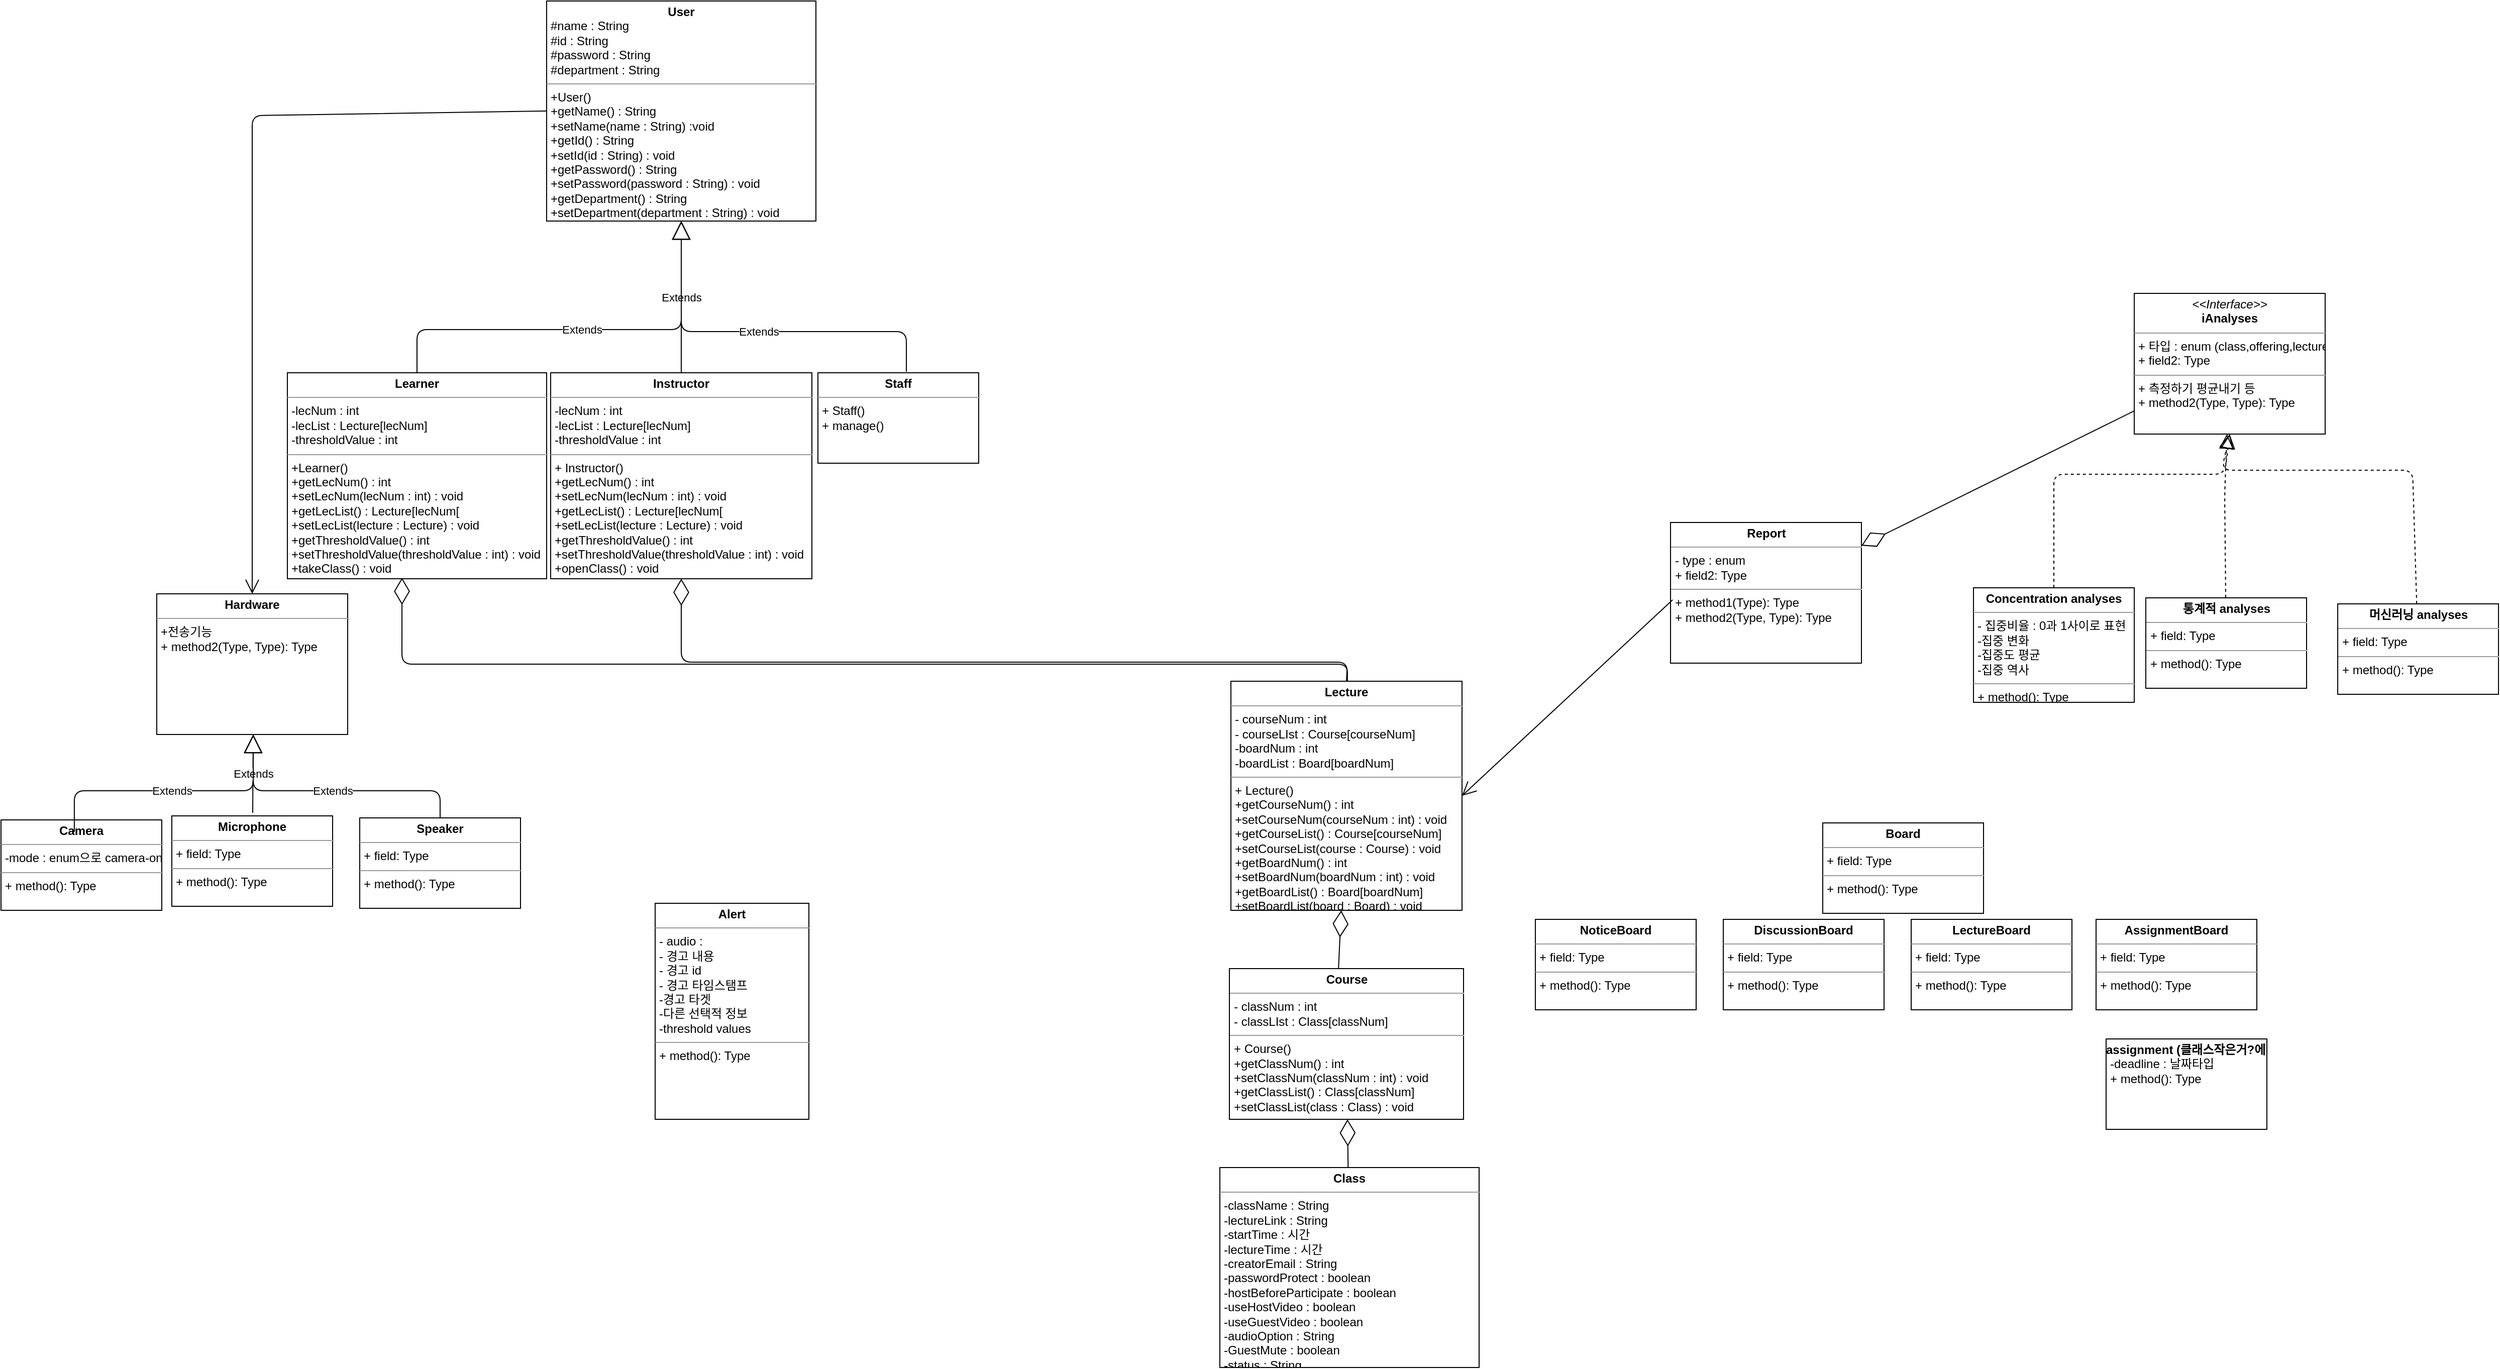 <mxfile version="13.7.5" type="github">
  <diagram id="C5RBs43oDa-KdzZeNtuy" name="Page-1">
    <mxGraphModel dx="2222" dy="1162" grid="0" gridSize="10" guides="1" tooltips="1" connect="1" arrows="1" fold="1" page="0" pageScale="1" pageWidth="827" pageHeight="1169" math="0" shadow="0">
      <root>
        <mxCell id="WIyWlLk6GJQsqaUBKTNV-0" />
        <mxCell id="WIyWlLk6GJQsqaUBKTNV-1" parent="WIyWlLk6GJQsqaUBKTNV-0" />
        <mxCell id="zkfFHV4jXpPFQw0GAbJ--16" value="" style="endArrow=block;endSize=10;endFill=0;shadow=0;strokeWidth=1;rounded=0;edgeStyle=elbowEdgeStyle;elbow=vertical;" parent="WIyWlLk6GJQsqaUBKTNV-1" source="zkfFHV4jXpPFQw0GAbJ--13" edge="1">
          <mxGeometry width="160" relative="1" as="geometry">
            <mxPoint x="210" y="373" as="sourcePoint" />
            <mxPoint x="300" y="258" as="targetPoint" />
          </mxGeometry>
        </mxCell>
        <mxCell id="x_yw0JGO0CKYukrU0RF4-1" value="&lt;p style=&quot;margin: 0px ; margin-top: 4px ; text-align: center&quot;&gt;&lt;b&gt;Learner&lt;/b&gt;&lt;/p&gt;&lt;hr size=&quot;1&quot;&gt;&lt;p style=&quot;margin: 0px ; margin-left: 4px&quot;&gt;-lecNum : int&lt;/p&gt;&lt;p style=&quot;margin: 0px ; margin-left: 4px&quot;&gt;-lecList : Lecture[lecNum]&lt;/p&gt;&lt;p style=&quot;margin: 0px ; margin-left: 4px&quot;&gt;-thresholdValue : int&lt;br&gt;&lt;/p&gt;&lt;hr size=&quot;1&quot;&gt;&lt;p style=&quot;margin: 0px ; margin-left: 4px&quot;&gt;+Learner()&lt;/p&gt;&lt;p style=&quot;margin: 0px ; margin-left: 4px&quot;&gt;+getLecNum() : int&lt;/p&gt;&lt;p style=&quot;margin: 0px ; margin-left: 4px&quot;&gt;+setLecNum(lecNum : int) : void&lt;/p&gt;&lt;p style=&quot;margin: 0px ; margin-left: 4px&quot;&gt;+getLecList() : Lecture[lecNum[&lt;/p&gt;&lt;p style=&quot;margin: 0px ; margin-left: 4px&quot;&gt;+setLecList(lecture : Lecture) : void&lt;/p&gt;&lt;p style=&quot;margin: 0px 0px 0px 4px&quot;&gt;+getThresholdValue() : int&lt;/p&gt;&lt;p style=&quot;margin: 0px 0px 0px 4px&quot;&gt;+setThresholdValue(thresholdValue : int) : void&lt;/p&gt;&lt;p style=&quot;margin: 0px 0px 0px 4px&quot;&gt;+takeClass() : void&lt;/p&gt;" style="verticalAlign=top;align=left;overflow=fill;fontSize=12;fontFamily=Helvetica;html=1;" vertex="1" parent="WIyWlLk6GJQsqaUBKTNV-1">
          <mxGeometry x="-156" y="223" width="258" height="205" as="geometry" />
        </mxCell>
        <mxCell id="x_yw0JGO0CKYukrU0RF4-2" value="&lt;p style=&quot;margin: 0px ; margin-top: 4px ; text-align: center&quot;&gt;&lt;b&gt;Instructor&lt;/b&gt;&lt;/p&gt;&lt;hr size=&quot;1&quot;&gt;&lt;p style=&quot;margin: 0px 0px 0px 4px&quot;&gt;-lecNum : int&lt;/p&gt;&lt;p style=&quot;margin: 0px ; margin-left: 4px&quot;&gt;&lt;span&gt;-lecList : Lecture[lecNum]&lt;/span&gt;&lt;/p&gt;&lt;p style=&quot;margin: 0px ; margin-left: 4px&quot;&gt;&lt;span&gt;-thresholdValue : int&lt;/span&gt;&lt;br&gt;&lt;/p&gt;&lt;hr size=&quot;1&quot;&gt;&lt;p style=&quot;margin: 0px ; margin-left: 4px&quot;&gt;+ Instructor()&lt;/p&gt;&lt;p style=&quot;margin: 0px 0px 0px 4px&quot;&gt;+getLecNum() : int&lt;/p&gt;&lt;p style=&quot;margin: 0px 0px 0px 4px&quot;&gt;+setLecNum(lecNum : int) : void&lt;/p&gt;&lt;p style=&quot;margin: 0px 0px 0px 4px&quot;&gt;+getLecList() : Lecture[lecNum[&lt;/p&gt;&lt;p style=&quot;margin: 0px 0px 0px 4px&quot;&gt;+setLecList(lecture : Lecture) : void&lt;/p&gt;&lt;p style=&quot;margin: 0px 0px 0px 4px&quot;&gt;+getThresholdValue() : int&lt;/p&gt;&lt;p style=&quot;margin: 0px 0px 0px 4px&quot;&gt;+setThresholdValue(thresholdValue : int) : void&lt;/p&gt;&lt;p style=&quot;margin: 0px 0px 0px 4px&quot;&gt;+openClass() : void&lt;/p&gt;" style="verticalAlign=top;align=left;overflow=fill;fontSize=12;fontFamily=Helvetica;html=1;" vertex="1" parent="WIyWlLk6GJQsqaUBKTNV-1">
          <mxGeometry x="106" y="223" width="260" height="205" as="geometry" />
        </mxCell>
        <mxCell id="x_yw0JGO0CKYukrU0RF4-4" value="&lt;p style=&quot;margin: 0px ; margin-top: 4px ; text-align: center&quot;&gt;&lt;b&gt;User&lt;/b&gt;&lt;/p&gt;&lt;p style=&quot;margin: 0px ; margin-left: 4px&quot;&gt;#name : String&lt;/p&gt;&lt;p style=&quot;margin: 0px ; margin-left: 4px&quot;&gt;#id : String&lt;/p&gt;&lt;p style=&quot;margin: 0px ; margin-left: 4px&quot;&gt;#password : String&lt;/p&gt;&lt;p style=&quot;margin: 0px ; margin-left: 4px&quot;&gt;#department : String&lt;br&gt;&lt;/p&gt;&lt;hr size=&quot;1&quot;&gt;&lt;p style=&quot;margin: 0px ; margin-left: 4px&quot;&gt;+User()&lt;/p&gt;&lt;p style=&quot;margin: 0px ; margin-left: 4px&quot;&gt;+getName() : String&lt;/p&gt;&lt;p style=&quot;margin: 0px ; margin-left: 4px&quot;&gt;+setName(name : String) :void&lt;/p&gt;&lt;p style=&quot;margin: 0px ; margin-left: 4px&quot;&gt;+getId() : String&lt;/p&gt;&lt;p style=&quot;margin: 0px ; margin-left: 4px&quot;&gt;+setId(id : String) : void&lt;/p&gt;&lt;p style=&quot;margin: 0px ; margin-left: 4px&quot;&gt;+getPassword() : String&lt;/p&gt;&lt;p style=&quot;margin: 0px ; margin-left: 4px&quot;&gt;+setPassword(password : String) : void&lt;/p&gt;&lt;p style=&quot;margin: 0px ; margin-left: 4px&quot;&gt;+getDepartment() : String&lt;/p&gt;&lt;p style=&quot;margin: 0px ; margin-left: 4px&quot;&gt;+setDepartment(department : String) : void&lt;/p&gt;&lt;p style=&quot;margin: 0px ; margin-left: 4px&quot;&gt;&lt;br&gt;&lt;/p&gt;" style="verticalAlign=top;align=left;overflow=fill;fontSize=12;fontFamily=Helvetica;html=1;" vertex="1" parent="WIyWlLk6GJQsqaUBKTNV-1">
          <mxGeometry x="102" y="-147" width="268" height="219" as="geometry" />
        </mxCell>
        <mxCell id="x_yw0JGO0CKYukrU0RF4-3" value="&lt;p style=&quot;margin: 0px ; margin-top: 4px ; text-align: center&quot;&gt;&lt;b&gt;Staff&lt;/b&gt;&lt;/p&gt;&lt;hr size=&quot;1&quot;&gt;&lt;p style=&quot;margin: 0px ; margin-left: 4px&quot;&gt;+ Staff()&lt;/p&gt;&lt;p style=&quot;margin: 0px ; margin-left: 4px&quot;&gt;+ manage()&lt;/p&gt;" style="verticalAlign=top;align=left;overflow=fill;fontSize=12;fontFamily=Helvetica;html=1;" vertex="1" parent="WIyWlLk6GJQsqaUBKTNV-1">
          <mxGeometry x="372" y="223" width="160" height="90" as="geometry" />
        </mxCell>
        <mxCell id="x_yw0JGO0CKYukrU0RF4-9" value="&lt;p style=&quot;margin: 0px ; margin-top: 4px ; text-align: center&quot;&gt;&lt;b&gt;assignment (클래스작은거?에 포함돼야함)&lt;/b&gt;&lt;/p&gt;&lt;p style=&quot;margin: 0px ; margin-left: 4px&quot;&gt;-deadline : 날짜타입&lt;/p&gt;&lt;p style=&quot;margin: 0px ; margin-left: 4px&quot;&gt;&lt;span&gt;+ method(): Type&lt;/span&gt;&lt;/p&gt;" style="verticalAlign=top;align=left;overflow=fill;fontSize=12;fontFamily=Helvetica;html=1;" vertex="1" parent="WIyWlLk6GJQsqaUBKTNV-1">
          <mxGeometry x="1654" y="886" width="160" height="90" as="geometry" />
        </mxCell>
        <mxCell id="x_yw0JGO0CKYukrU0RF4-10" value="&lt;p style=&quot;margin: 0px ; margin-top: 4px ; text-align: center&quot;&gt;&lt;b&gt;Course&lt;/b&gt;&lt;/p&gt;&lt;hr size=&quot;1&quot;&gt;&lt;p style=&quot;margin: 0px 0px 0px 4px&quot;&gt;- classNum : int&lt;/p&gt;&lt;p style=&quot;margin: 0px 0px 0px 4px&quot;&gt;- classLIst : Class[classNum]&lt;/p&gt;&lt;hr size=&quot;1&quot;&gt;&lt;p style=&quot;margin: 0px ; margin-left: 4px&quot;&gt;+ Course()&lt;/p&gt;&lt;p style=&quot;margin: 0px 0px 0px 4px&quot;&gt;+getClassNum() : int&lt;/p&gt;&lt;p style=&quot;margin: 0px 0px 0px 4px&quot;&gt;+setClassNum(classNum : int) : void&lt;/p&gt;&lt;p style=&quot;margin: 0px 0px 0px 4px&quot;&gt;+getClassList() : Class[classNum]&lt;/p&gt;&lt;p style=&quot;margin: 0px 0px 0px 4px&quot;&gt;+setClassList(class : Class) : void&lt;/p&gt;" style="verticalAlign=top;align=left;overflow=fill;fontSize=12;fontFamily=Helvetica;html=1;" vertex="1" parent="WIyWlLk6GJQsqaUBKTNV-1">
          <mxGeometry x="781.5" y="816" width="233" height="150" as="geometry" />
        </mxCell>
        <mxCell id="x_yw0JGO0CKYukrU0RF4-12" value="&lt;p style=&quot;margin: 0px ; margin-top: 4px ; text-align: center&quot;&gt;&lt;b&gt;Class&lt;/b&gt;&lt;/p&gt;&lt;hr size=&quot;1&quot;&gt;&lt;p style=&quot;margin: 0px ; margin-left: 4px&quot;&gt;-className : String&lt;/p&gt;&lt;p style=&quot;margin: 0px ; margin-left: 4px&quot;&gt;-lectureLink : String&lt;/p&gt;&lt;p style=&quot;margin: 0px ; margin-left: 4px&quot;&gt;-startTime : 시간&lt;/p&gt;&lt;p style=&quot;margin: 0px ; margin-left: 4px&quot;&gt;-lectureTime : 시간&lt;/p&gt;&lt;p style=&quot;margin: 0px ; margin-left: 4px&quot;&gt;-creatorEmail : String&lt;/p&gt;&lt;p style=&quot;margin: 0px ; margin-left: 4px&quot;&gt;-passwordProtect : boolean&lt;/p&gt;&lt;p style=&quot;margin: 0px ; margin-left: 4px&quot;&gt;-hostBeforeParticipate : boolean&lt;/p&gt;&lt;p style=&quot;margin: 0px ; margin-left: 4px&quot;&gt;-useHostVideo : boolean&lt;/p&gt;&lt;p style=&quot;margin: 0px ; margin-left: 4px&quot;&gt;-useGuestVideo : boolean&lt;/p&gt;&lt;p style=&quot;margin: 0px ; margin-left: 4px&quot;&gt;-audioOption : String&lt;/p&gt;&lt;p style=&quot;margin: 0px ; margin-left: 4px&quot;&gt;-GuestMute : boolean&lt;/p&gt;&lt;p style=&quot;margin: 0px ; margin-left: 4px&quot;&gt;-status : String&lt;/p&gt;&lt;hr size=&quot;1&quot;&gt;&lt;p style=&quot;margin: 0px ; margin-left: 4px&quot;&gt;+ Class()&lt;/p&gt;&lt;p style=&quot;margin: 0px 0px 0px 4px&quot;&gt;&lt;br&gt;&lt;/p&gt;" style="verticalAlign=top;align=left;overflow=fill;fontSize=12;fontFamily=Helvetica;html=1;" vertex="1" parent="WIyWlLk6GJQsqaUBKTNV-1">
          <mxGeometry x="772" y="1014" width="258" height="199" as="geometry" />
        </mxCell>
        <mxCell id="x_yw0JGO0CKYukrU0RF4-18" value="&lt;p style=&quot;margin: 0px ; margin-top: 4px ; text-align: center&quot;&gt;&lt;b&gt;Hardware&lt;/b&gt;&lt;/p&gt;&lt;hr size=&quot;1&quot;&gt;&lt;p style=&quot;margin: 0px ; margin-left: 4px&quot;&gt;+전송기능&lt;br&gt;+ method2(Type, Type): Type&lt;/p&gt;" style="verticalAlign=top;align=left;overflow=fill;fontSize=12;fontFamily=Helvetica;html=1;" vertex="1" parent="WIyWlLk6GJQsqaUBKTNV-1">
          <mxGeometry x="-286" y="443" width="190" height="140" as="geometry" />
        </mxCell>
        <mxCell id="x_yw0JGO0CKYukrU0RF4-20" value="&lt;p style=&quot;margin: 0px ; margin-top: 4px ; text-align: center&quot;&gt;&lt;b&gt;Speaker&lt;/b&gt;&lt;/p&gt;&lt;hr size=&quot;1&quot;&gt;&lt;p style=&quot;margin: 0px ; margin-left: 4px&quot;&gt;+ field: Type&lt;/p&gt;&lt;hr size=&quot;1&quot;&gt;&lt;p style=&quot;margin: 0px ; margin-left: 4px&quot;&gt;+ method(): Type&lt;/p&gt;" style="verticalAlign=top;align=left;overflow=fill;fontSize=12;fontFamily=Helvetica;html=1;" vertex="1" parent="WIyWlLk6GJQsqaUBKTNV-1">
          <mxGeometry x="-84" y="666" width="160" height="90" as="geometry" />
        </mxCell>
        <mxCell id="x_yw0JGO0CKYukrU0RF4-21" value="&lt;p style=&quot;margin: 0px ; margin-top: 4px ; text-align: center&quot;&gt;&lt;b&gt;Camera&lt;/b&gt;&lt;/p&gt;&lt;hr size=&quot;1&quot;&gt;&lt;p style=&quot;margin: 0px ; margin-left: 4px&quot;&gt;-mode : enum으로&amp;nbsp;camera-only mode, concentration-only mode, camera-concentration mode&lt;/p&gt;&lt;hr size=&quot;1&quot;&gt;&lt;p style=&quot;margin: 0px ; margin-left: 4px&quot;&gt;+ method(): Type&lt;/p&gt;" style="verticalAlign=top;align=left;overflow=fill;fontSize=12;fontFamily=Helvetica;html=1;" vertex="1" parent="WIyWlLk6GJQsqaUBKTNV-1">
          <mxGeometry x="-441" y="668" width="160" height="90" as="geometry" />
        </mxCell>
        <mxCell id="x_yw0JGO0CKYukrU0RF4-22" value="&lt;p style=&quot;margin: 0px ; margin-top: 4px ; text-align: center&quot;&gt;&lt;b&gt;Microphone&lt;/b&gt;&lt;/p&gt;&lt;hr size=&quot;1&quot;&gt;&lt;p style=&quot;margin: 0px ; margin-left: 4px&quot;&gt;+ field: Type&lt;/p&gt;&lt;hr size=&quot;1&quot;&gt;&lt;p style=&quot;margin: 0px ; margin-left: 4px&quot;&gt;+ method(): Type&lt;/p&gt;" style="verticalAlign=top;align=left;overflow=fill;fontSize=12;fontFamily=Helvetica;html=1;" vertex="1" parent="WIyWlLk6GJQsqaUBKTNV-1">
          <mxGeometry x="-271" y="664" width="160" height="90" as="geometry" />
        </mxCell>
        <mxCell id="x_yw0JGO0CKYukrU0RF4-26" value="&lt;p style=&quot;margin: 0px ; margin-top: 4px ; text-align: center&quot;&gt;&lt;b&gt;DiscussionBoard&lt;/b&gt;&lt;/p&gt;&lt;hr size=&quot;1&quot;&gt;&lt;p style=&quot;margin: 0px ; margin-left: 4px&quot;&gt;+ field: Type&lt;/p&gt;&lt;hr size=&quot;1&quot;&gt;&lt;p style=&quot;margin: 0px ; margin-left: 4px&quot;&gt;+ method(): Type&lt;/p&gt;" style="verticalAlign=top;align=left;overflow=fill;fontSize=12;fontFamily=Helvetica;html=1;" vertex="1" parent="WIyWlLk6GJQsqaUBKTNV-1">
          <mxGeometry x="1273" y="767" width="160" height="90" as="geometry" />
        </mxCell>
        <mxCell id="x_yw0JGO0CKYukrU0RF4-46" value="&lt;p style=&quot;margin: 0px ; margin-top: 4px ; text-align: center&quot;&gt;&lt;b&gt;Alert&lt;/b&gt;&lt;/p&gt;&lt;hr size=&quot;1&quot;&gt;&lt;p style=&quot;margin: 0px ; margin-left: 4px&quot;&gt;- audio :&amp;nbsp;&lt;/p&gt;&lt;p style=&quot;margin: 0px ; margin-left: 4px&quot;&gt;- 경고 내용&lt;/p&gt;&lt;p style=&quot;margin: 0px ; margin-left: 4px&quot;&gt;- 경고 id&lt;/p&gt;&lt;p style=&quot;margin: 0px ; margin-left: 4px&quot;&gt;- 경고 타임스탬프&lt;/p&gt;&lt;p style=&quot;margin: 0px ; margin-left: 4px&quot;&gt;-경고 타겟&lt;/p&gt;&lt;p style=&quot;margin: 0px ; margin-left: 4px&quot;&gt;-다른 선택적 정보&lt;/p&gt;&lt;p style=&quot;margin: 0px ; margin-left: 4px&quot;&gt;-threshold values&lt;/p&gt;&lt;hr size=&quot;1&quot;&gt;&lt;p style=&quot;margin: 0px ; margin-left: 4px&quot;&gt;+ method(): Type&lt;/p&gt;" style="verticalAlign=top;align=left;overflow=fill;fontSize=12;fontFamily=Helvetica;html=1;" vertex="1" parent="WIyWlLk6GJQsqaUBKTNV-1">
          <mxGeometry x="210" y="751" width="153" height="215" as="geometry" />
        </mxCell>
        <mxCell id="x_yw0JGO0CKYukrU0RF4-47" value="&lt;p style=&quot;margin: 0px ; margin-top: 4px ; text-align: center&quot;&gt;&lt;i&gt;&amp;lt;&amp;lt;Interface&amp;gt;&amp;gt;&lt;/i&gt;&lt;br&gt;&lt;b&gt;iAnalyses&lt;/b&gt;&lt;/p&gt;&lt;hr size=&quot;1&quot;&gt;&lt;p style=&quot;margin: 0px ; margin-left: 4px&quot;&gt;+ 타입 : enum (class,offering,lecture)&lt;br&gt;+ field2: Type&lt;/p&gt;&lt;hr size=&quot;1&quot;&gt;&lt;p style=&quot;margin: 0px ; margin-left: 4px&quot;&gt;+ 측정하기 평균내기 등&lt;br&gt;+ method2(Type, Type): Type&lt;/p&gt;" style="verticalAlign=top;align=left;overflow=fill;fontSize=12;fontFamily=Helvetica;html=1;" vertex="1" parent="WIyWlLk6GJQsqaUBKTNV-1">
          <mxGeometry x="1682" y="144" width="190" height="140" as="geometry" />
        </mxCell>
        <mxCell id="x_yw0JGO0CKYukrU0RF4-48" value="&lt;p style=&quot;margin: 0px ; margin-top: 4px ; text-align: center&quot;&gt;&lt;b&gt;머신러닝 analyses&lt;/b&gt;&lt;/p&gt;&lt;hr size=&quot;1&quot;&gt;&lt;p style=&quot;margin: 0px ; margin-left: 4px&quot;&gt;+ field: Type&lt;/p&gt;&lt;hr size=&quot;1&quot;&gt;&lt;p style=&quot;margin: 0px ; margin-left: 4px&quot;&gt;+ method(): Type&lt;/p&gt;" style="verticalAlign=top;align=left;overflow=fill;fontSize=12;fontFamily=Helvetica;html=1;" vertex="1" parent="WIyWlLk6GJQsqaUBKTNV-1">
          <mxGeometry x="1884.5" y="453" width="160" height="90" as="geometry" />
        </mxCell>
        <mxCell id="x_yw0JGO0CKYukrU0RF4-49" value="&lt;p style=&quot;margin: 0px ; margin-top: 4px ; text-align: center&quot;&gt;&lt;b&gt;통계적 analyses&lt;/b&gt;&lt;/p&gt;&lt;hr size=&quot;1&quot;&gt;&lt;p style=&quot;margin: 0px ; margin-left: 4px&quot;&gt;+ field: Type&lt;/p&gt;&lt;hr size=&quot;1&quot;&gt;&lt;p style=&quot;margin: 0px ; margin-left: 4px&quot;&gt;+ method(): Type&lt;/p&gt;" style="verticalAlign=top;align=left;overflow=fill;fontSize=12;fontFamily=Helvetica;html=1;" vertex="1" parent="WIyWlLk6GJQsqaUBKTNV-1">
          <mxGeometry x="1693.5" y="447" width="160" height="90" as="geometry" />
        </mxCell>
        <mxCell id="x_yw0JGO0CKYukrU0RF4-50" value="&lt;p style=&quot;margin: 0px ; margin-top: 4px ; text-align: center&quot;&gt;&lt;b&gt;Concentration analyses&lt;/b&gt;&lt;/p&gt;&lt;hr size=&quot;1&quot;&gt;&lt;p style=&quot;margin: 0px ; margin-left: 4px&quot;&gt;- 집중비율 : 0과 1사이로 표현&lt;/p&gt;&lt;p style=&quot;margin: 0px ; margin-left: 4px&quot;&gt;-집중 변화&lt;/p&gt;&lt;p style=&quot;margin: 0px ; margin-left: 4px&quot;&gt;-집중도 평균&lt;/p&gt;&lt;p style=&quot;margin: 0px ; margin-left: 4px&quot;&gt;-집중 역사&lt;/p&gt;&lt;hr size=&quot;1&quot;&gt;&lt;p style=&quot;margin: 0px ; margin-left: 4px&quot;&gt;+ method(): Type&lt;/p&gt;" style="verticalAlign=top;align=left;overflow=fill;fontSize=12;fontFamily=Helvetica;html=1;" vertex="1" parent="WIyWlLk6GJQsqaUBKTNV-1">
          <mxGeometry x="1522" y="437" width="160" height="114" as="geometry" />
        </mxCell>
        <mxCell id="x_yw0JGO0CKYukrU0RF4-51" value="" style="endArrow=block;dashed=1;endFill=0;endSize=12;html=1;entryX=0.5;entryY=1;entryDx=0;entryDy=0;" edge="1" parent="WIyWlLk6GJQsqaUBKTNV-1" source="x_yw0JGO0CKYukrU0RF4-50">
          <mxGeometry width="160" relative="1" as="geometry">
            <mxPoint x="1602" y="367" as="sourcePoint" />
            <mxPoint x="1777" y="284" as="targetPoint" />
            <Array as="points">
              <mxPoint x="1602" y="324" />
              <mxPoint x="1772" y="324" />
            </Array>
          </mxGeometry>
        </mxCell>
        <mxCell id="x_yw0JGO0CKYukrU0RF4-52" value="" style="endArrow=block;dashed=1;endFill=0;endSize=12;html=1;" edge="1" parent="WIyWlLk6GJQsqaUBKTNV-1" source="x_yw0JGO0CKYukrU0RF4-49">
          <mxGeometry width="160" relative="1" as="geometry">
            <mxPoint x="1772" y="363" as="sourcePoint" />
            <mxPoint x="1774.308" y="284" as="targetPoint" />
            <Array as="points">
              <mxPoint x="1772" y="344" />
            </Array>
          </mxGeometry>
        </mxCell>
        <mxCell id="x_yw0JGO0CKYukrU0RF4-53" value="" style="endArrow=block;dashed=1;endFill=0;endSize=12;html=1;entryX=0.5;entryY=1;entryDx=0;entryDy=0;" edge="1" parent="WIyWlLk6GJQsqaUBKTNV-1" source="x_yw0JGO0CKYukrU0RF4-48">
          <mxGeometry width="160" relative="1" as="geometry">
            <mxPoint x="1958" y="365" as="sourcePoint" />
            <mxPoint x="1777" y="284" as="targetPoint" />
            <Array as="points">
              <mxPoint x="1959" y="320" />
              <mxPoint x="1769" y="320" />
            </Array>
          </mxGeometry>
        </mxCell>
        <mxCell id="x_yw0JGO0CKYukrU0RF4-54" value="&lt;p style=&quot;margin: 0px ; margin-top: 4px ; text-align: center&quot;&gt;&lt;b&gt;Report&lt;/b&gt;&lt;/p&gt;&lt;hr size=&quot;1&quot;&gt;&lt;p style=&quot;margin: 0px ; margin-left: 4px&quot;&gt;- type : enum&lt;br&gt;+ field2: Type&lt;/p&gt;&lt;hr size=&quot;1&quot;&gt;&lt;p style=&quot;margin: 0px ; margin-left: 4px&quot;&gt;+ method1(Type): Type&lt;br&gt;+ method2(Type, Type): Type&lt;/p&gt;" style="verticalAlign=top;align=left;overflow=fill;fontSize=12;fontFamily=Helvetica;html=1;" vertex="1" parent="WIyWlLk6GJQsqaUBKTNV-1">
          <mxGeometry x="1220.5" y="372" width="190" height="140" as="geometry" />
        </mxCell>
        <mxCell id="x_yw0JGO0CKYukrU0RF4-61" value="" style="endArrow=diamondThin;endFill=0;endSize=24;html=1;" edge="1" parent="WIyWlLk6GJQsqaUBKTNV-1" source="x_yw0JGO0CKYukrU0RF4-47" target="x_yw0JGO0CKYukrU0RF4-54">
          <mxGeometry width="160" relative="1" as="geometry">
            <mxPoint x="1455.5" y="326" as="sourcePoint" />
            <mxPoint x="1615.5" y="326" as="targetPoint" />
          </mxGeometry>
        </mxCell>
        <mxCell id="x_yw0JGO0CKYukrU0RF4-62" value="" style="endArrow=open;endFill=1;endSize=12;html=1;exitX=0;exitY=0.5;exitDx=0;exitDy=0;entryX=0.5;entryY=0;entryDx=0;entryDy=0;" edge="1" parent="WIyWlLk6GJQsqaUBKTNV-1" source="x_yw0JGO0CKYukrU0RF4-4" target="x_yw0JGO0CKYukrU0RF4-18">
          <mxGeometry width="160" relative="1" as="geometry">
            <mxPoint x="183" y="325" as="sourcePoint" />
            <mxPoint x="343" y="325" as="targetPoint" />
            <Array as="points">
              <mxPoint x="-191" y="-33" />
            </Array>
          </mxGeometry>
        </mxCell>
        <mxCell id="x_yw0JGO0CKYukrU0RF4-64" value="" style="endArrow=open;endFill=1;endSize=12;html=1;exitX=0.011;exitY=0.55;exitDx=0;exitDy=0;entryX=1;entryY=0.5;entryDx=0;entryDy=0;exitPerimeter=0;" edge="1" parent="WIyWlLk6GJQsqaUBKTNV-1" source="x_yw0JGO0CKYukrU0RF4-54" target="x_yw0JGO0CKYukrU0RF4-76">
          <mxGeometry width="160" relative="1" as="geometry">
            <mxPoint x="349.5" y="156" as="sourcePoint" />
            <mxPoint x="167.5" y="485" as="targetPoint" />
            <Array as="points" />
          </mxGeometry>
        </mxCell>
        <mxCell id="x_yw0JGO0CKYukrU0RF4-66" value="Extends" style="endArrow=block;endSize=16;endFill=0;html=1;entryX=0.5;entryY=1;entryDx=0;entryDy=0;exitX=0.5;exitY=0;exitDx=0;exitDy=0;" edge="1" parent="WIyWlLk6GJQsqaUBKTNV-1" source="x_yw0JGO0CKYukrU0RF4-2" target="x_yw0JGO0CKYukrU0RF4-4">
          <mxGeometry width="160" relative="1" as="geometry">
            <mxPoint x="222" y="404" as="sourcePoint" />
            <mxPoint x="382" y="404" as="targetPoint" />
          </mxGeometry>
        </mxCell>
        <mxCell id="x_yw0JGO0CKYukrU0RF4-67" value="Extends" style="endArrow=block;endSize=16;endFill=0;html=1;entryX=0.5;entryY=1;entryDx=0;entryDy=0;exitX=0.5;exitY=0;exitDx=0;exitDy=0;" edge="1" parent="WIyWlLk6GJQsqaUBKTNV-1" source="x_yw0JGO0CKYukrU0RF4-1" target="x_yw0JGO0CKYukrU0RF4-4">
          <mxGeometry width="160" relative="1" as="geometry">
            <mxPoint x="175.5" y="275" as="sourcePoint" />
            <mxPoint x="176" y="197" as="targetPoint" />
            <Array as="points">
              <mxPoint x="-27" y="180" />
              <mxPoint x="236" y="180" />
            </Array>
          </mxGeometry>
        </mxCell>
        <mxCell id="x_yw0JGO0CKYukrU0RF4-69" value="Extends" style="endArrow=block;endSize=16;endFill=0;html=1;exitX=0.55;exitY=-0.011;exitDx=0;exitDy=0;exitPerimeter=0;entryX=0.5;entryY=1;entryDx=0;entryDy=0;" edge="1" parent="WIyWlLk6GJQsqaUBKTNV-1" source="x_yw0JGO0CKYukrU0RF4-3" target="x_yw0JGO0CKYukrU0RF4-4">
          <mxGeometry width="160" relative="1" as="geometry">
            <mxPoint x="25" y="278" as="sourcePoint" />
            <mxPoint x="176" y="197" as="targetPoint" />
            <Array as="points">
              <mxPoint x="460" y="182" />
              <mxPoint x="236" y="182" />
            </Array>
          </mxGeometry>
        </mxCell>
        <mxCell id="x_yw0JGO0CKYukrU0RF4-71" value="Extends" style="endArrow=block;endSize=16;endFill=0;html=1;entryX=0.5;entryY=1;entryDx=0;entryDy=0;exitX=0.5;exitY=0;exitDx=0;exitDy=0;" edge="1" parent="WIyWlLk6GJQsqaUBKTNV-1">
          <mxGeometry width="160" relative="1" as="geometry">
            <mxPoint x="-190.5" y="661" as="sourcePoint" />
            <mxPoint x="-190" y="583" as="targetPoint" />
          </mxGeometry>
        </mxCell>
        <mxCell id="x_yw0JGO0CKYukrU0RF4-72" value="Extends" style="endArrow=block;endSize=16;endFill=0;html=1;entryX=0.5;entryY=1;entryDx=0;entryDy=0;exitX=0.456;exitY=0.133;exitDx=0;exitDy=0;exitPerimeter=0;" edge="1" parent="WIyWlLk6GJQsqaUBKTNV-1" source="x_yw0JGO0CKYukrU0RF4-21">
          <mxGeometry width="160" relative="1" as="geometry">
            <mxPoint x="-341" y="664" as="sourcePoint" />
            <mxPoint x="-190" y="583" as="targetPoint" />
            <Array as="points">
              <mxPoint x="-368" y="639" />
              <mxPoint x="-190" y="639" />
            </Array>
          </mxGeometry>
        </mxCell>
        <mxCell id="x_yw0JGO0CKYukrU0RF4-73" value="Extends" style="endArrow=block;endSize=16;endFill=0;html=1;exitX=0.5;exitY=0;exitDx=0;exitDy=0;entryX=0.5;entryY=1;entryDx=0;entryDy=0;" edge="1" parent="WIyWlLk6GJQsqaUBKTNV-1" source="x_yw0JGO0CKYukrU0RF4-20">
          <mxGeometry width="160" relative="1" as="geometry">
            <mxPoint x="-31" y="660.01" as="sourcePoint" />
            <mxPoint x="-190" y="583" as="targetPoint" />
            <Array as="points">
              <mxPoint x="-4" y="639" />
              <mxPoint x="-190" y="639" />
            </Array>
          </mxGeometry>
        </mxCell>
        <mxCell id="x_yw0JGO0CKYukrU0RF4-76" value="&lt;p style=&quot;margin: 0px ; margin-top: 4px ; text-align: center&quot;&gt;&lt;b&gt;Lecture&lt;/b&gt;&lt;/p&gt;&lt;hr size=&quot;1&quot;&gt;&lt;p style=&quot;margin: 0px ; margin-left: 4px&quot;&gt;- courseNum : int&lt;/p&gt;&lt;p style=&quot;margin: 0px ; margin-left: 4px&quot;&gt;- courseLIst : Course[courseNum]&lt;/p&gt;&lt;p style=&quot;margin: 0px 0px 0px 4px&quot;&gt;-boardNum : int&lt;/p&gt;&lt;p style=&quot;margin: 0px 0px 0px 4px&quot;&gt;-boardList : Board[boardNum]&lt;/p&gt;&lt;hr size=&quot;1&quot;&gt;&lt;p style=&quot;margin: 0px ; margin-left: 4px&quot;&gt;+ Lecture()&lt;/p&gt;&lt;p style=&quot;margin: 0px ; margin-left: 4px&quot;&gt;+getCourseNum() : int&lt;/p&gt;&lt;p style=&quot;margin: 0px ; margin-left: 4px&quot;&gt;+setCourseNum(courseNum : int) : void&lt;/p&gt;&lt;p style=&quot;margin: 0px ; margin-left: 4px&quot;&gt;+getCourseList() : Course[courseNum]&lt;/p&gt;&lt;p style=&quot;margin: 0px ; margin-left: 4px&quot;&gt;+setCourseList(course : Course) : void&lt;/p&gt;&lt;p style=&quot;margin: 0px 0px 0px 4px&quot;&gt;+getBoardNum() : int&lt;/p&gt;&lt;p style=&quot;margin: 0px 0px 0px 4px&quot;&gt;+setBoardNum(boardNum : int) : void&lt;/p&gt;&lt;p style=&quot;margin: 0px 0px 0px 4px&quot;&gt;+getBoardList() : Board[boardNum]&lt;/p&gt;&lt;p style=&quot;margin: 0px 0px 0px 4px&quot;&gt;+setBoardList(board : Board) : void&lt;/p&gt;" style="verticalAlign=top;align=left;overflow=fill;fontSize=12;fontFamily=Helvetica;html=1;" vertex="1" parent="WIyWlLk6GJQsqaUBKTNV-1">
          <mxGeometry x="783" y="530" width="230" height="228" as="geometry" />
        </mxCell>
        <mxCell id="x_yw0JGO0CKYukrU0RF4-77" value="" style="endArrow=diamondThin;endFill=0;endSize=24;html=1;exitX=0.466;exitY=0;exitDx=0;exitDy=0;exitPerimeter=0;" edge="1" parent="WIyWlLk6GJQsqaUBKTNV-1" source="x_yw0JGO0CKYukrU0RF4-10" target="x_yw0JGO0CKYukrU0RF4-76">
          <mxGeometry width="160" relative="1" as="geometry">
            <mxPoint x="718.5" y="837" as="sourcePoint" />
            <mxPoint x="878.5" y="837" as="targetPoint" />
          </mxGeometry>
        </mxCell>
        <mxCell id="x_yw0JGO0CKYukrU0RF4-78" value="" style="endArrow=diamondThin;endFill=0;endSize=24;html=1;" edge="1" parent="WIyWlLk6GJQsqaUBKTNV-1" source="x_yw0JGO0CKYukrU0RF4-12" target="x_yw0JGO0CKYukrU0RF4-10">
          <mxGeometry width="160" relative="1" as="geometry">
            <mxPoint x="875.06" y="701" as="sourcePoint" />
            <mxPoint x="876.546" y="655" as="targetPoint" />
          </mxGeometry>
        </mxCell>
        <mxCell id="x_yw0JGO0CKYukrU0RF4-79" value="" style="endArrow=diamondThin;endFill=0;endSize=24;html=1;exitX=0.5;exitY=0;exitDx=0;exitDy=0;entryX=0.5;entryY=1;entryDx=0;entryDy=0;" edge="1" parent="WIyWlLk6GJQsqaUBKTNV-1" source="x_yw0JGO0CKYukrU0RF4-76" target="x_yw0JGO0CKYukrU0RF4-2">
          <mxGeometry width="160" relative="1" as="geometry">
            <mxPoint x="308" y="243" as="sourcePoint" />
            <mxPoint x="468" y="243" as="targetPoint" />
            <Array as="points">
              <mxPoint x="899" y="511" />
              <mxPoint x="236" y="511" />
            </Array>
          </mxGeometry>
        </mxCell>
        <mxCell id="x_yw0JGO0CKYukrU0RF4-80" value="" style="endArrow=diamondThin;endFill=0;endSize=24;html=1;entryX=0.442;entryY=0.995;entryDx=0;entryDy=0;entryPerimeter=0;" edge="1" parent="WIyWlLk6GJQsqaUBKTNV-1" source="x_yw0JGO0CKYukrU0RF4-76" target="x_yw0JGO0CKYukrU0RF4-1">
          <mxGeometry width="160" relative="1" as="geometry">
            <mxPoint x="875" y="557" as="sourcePoint" />
            <mxPoint x="246" y="423" as="targetPoint" />
            <Array as="points">
              <mxPoint x="899" y="513" />
              <mxPoint x="-42" y="513" />
            </Array>
          </mxGeometry>
        </mxCell>
        <mxCell id="x_yw0JGO0CKYukrU0RF4-82" value="&lt;p style=&quot;margin: 0px ; margin-top: 4px ; text-align: center&quot;&gt;&lt;b&gt;Board&lt;/b&gt;&lt;/p&gt;&lt;hr size=&quot;1&quot;&gt;&lt;p style=&quot;margin: 0px ; margin-left: 4px&quot;&gt;+ field: Type&lt;/p&gt;&lt;hr size=&quot;1&quot;&gt;&lt;p style=&quot;margin: 0px ; margin-left: 4px&quot;&gt;+ method(): Type&lt;/p&gt;" style="verticalAlign=top;align=left;overflow=fill;fontSize=12;fontFamily=Helvetica;html=1;" vertex="1" parent="WIyWlLk6GJQsqaUBKTNV-1">
          <mxGeometry x="1372" y="671" width="160" height="90" as="geometry" />
        </mxCell>
        <mxCell id="x_yw0JGO0CKYukrU0RF4-83" value="&lt;p style=&quot;margin: 0px ; margin-top: 4px ; text-align: center&quot;&gt;&lt;b&gt;NoticeBoard&lt;/b&gt;&lt;/p&gt;&lt;hr size=&quot;1&quot;&gt;&lt;p style=&quot;margin: 0px ; margin-left: 4px&quot;&gt;+ field: Type&lt;/p&gt;&lt;hr size=&quot;1&quot;&gt;&lt;p style=&quot;margin: 0px ; margin-left: 4px&quot;&gt;+ method(): Type&lt;/p&gt;" style="verticalAlign=top;align=left;overflow=fill;fontSize=12;fontFamily=Helvetica;html=1;" vertex="1" parent="WIyWlLk6GJQsqaUBKTNV-1">
          <mxGeometry x="1086" y="767" width="160" height="90" as="geometry" />
        </mxCell>
        <mxCell id="x_yw0JGO0CKYukrU0RF4-84" value="&lt;p style=&quot;margin: 0px ; margin-top: 4px ; text-align: center&quot;&gt;&lt;b&gt;LectureBoard&lt;/b&gt;&lt;/p&gt;&lt;hr size=&quot;1&quot;&gt;&lt;p style=&quot;margin: 0px ; margin-left: 4px&quot;&gt;+ field: Type&lt;/p&gt;&lt;hr size=&quot;1&quot;&gt;&lt;p style=&quot;margin: 0px ; margin-left: 4px&quot;&gt;+ method(): Type&lt;/p&gt;" style="verticalAlign=top;align=left;overflow=fill;fontSize=12;fontFamily=Helvetica;html=1;" vertex="1" parent="WIyWlLk6GJQsqaUBKTNV-1">
          <mxGeometry x="1460" y="767" width="160" height="90" as="geometry" />
        </mxCell>
        <mxCell id="x_yw0JGO0CKYukrU0RF4-85" value="&lt;p style=&quot;margin: 0px ; margin-top: 4px ; text-align: center&quot;&gt;&lt;b&gt;AssignmentBoard&lt;/b&gt;&lt;/p&gt;&lt;hr size=&quot;1&quot;&gt;&lt;p style=&quot;margin: 0px ; margin-left: 4px&quot;&gt;+ field: Type&lt;/p&gt;&lt;hr size=&quot;1&quot;&gt;&lt;p style=&quot;margin: 0px ; margin-left: 4px&quot;&gt;+ method(): Type&lt;/p&gt;" style="verticalAlign=top;align=left;overflow=fill;fontSize=12;fontFamily=Helvetica;html=1;" vertex="1" parent="WIyWlLk6GJQsqaUBKTNV-1">
          <mxGeometry x="1644" y="767" width="160" height="90" as="geometry" />
        </mxCell>
      </root>
    </mxGraphModel>
  </diagram>
</mxfile>
